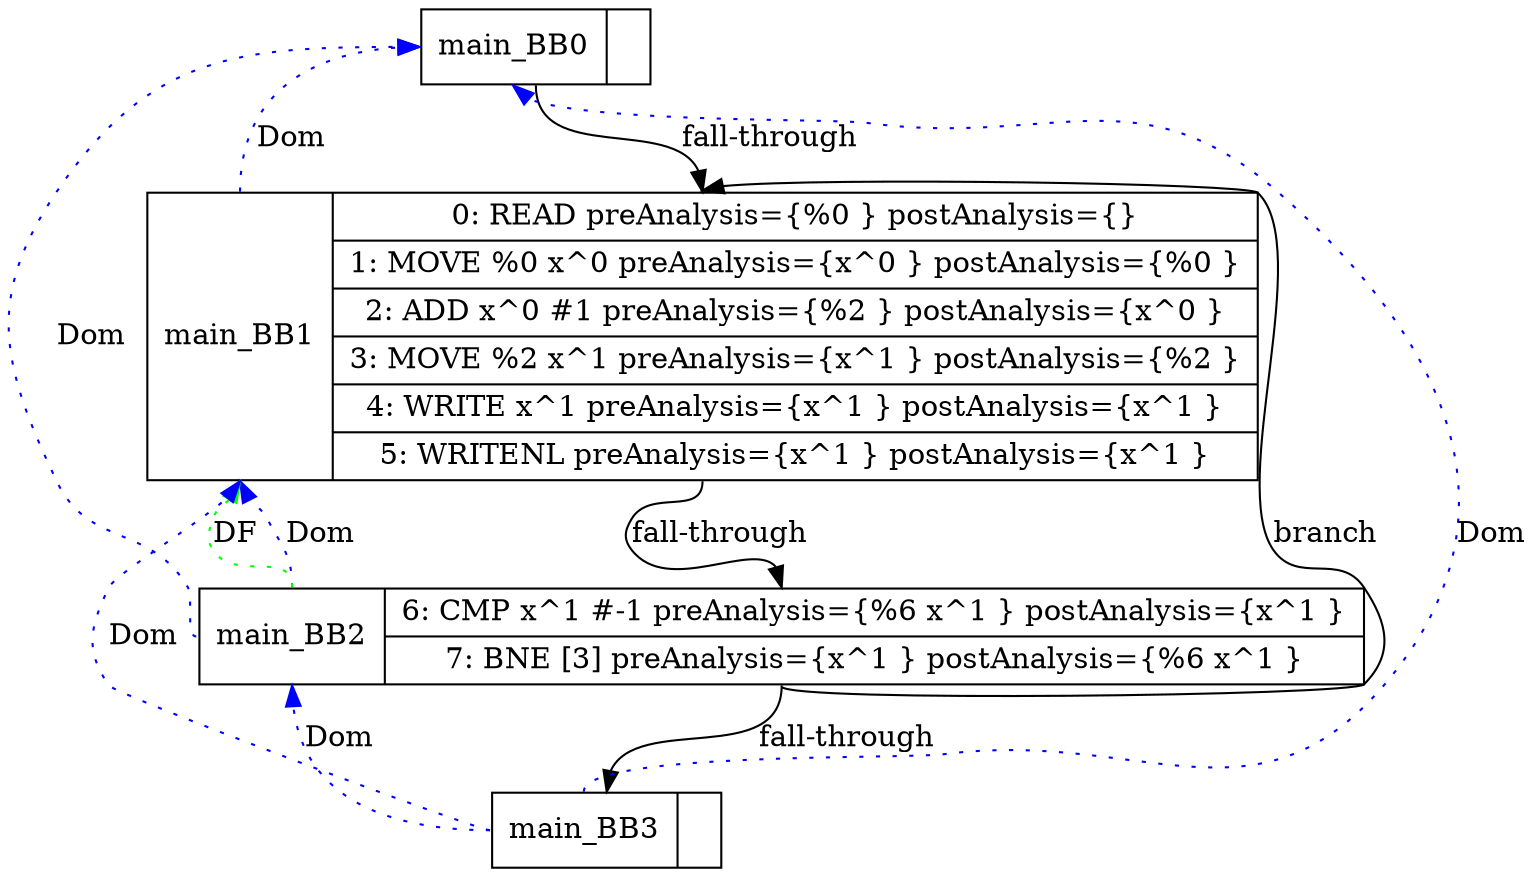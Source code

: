 diGraph G { 
main_BB0 [shape=record, label="<b>main_BB0| {}"];
main_BB1 [shape=record, label="<b>main_BB1| {0: READ  preAnalysis=\{%0 \} postAnalysis=\{\}|1: MOVE %0 x^0 preAnalysis=\{x^0 \} postAnalysis=\{%0 \}|2: ADD x^0 #1 preAnalysis=\{%2 \} postAnalysis=\{x^0 \}|3: MOVE %2 x^1 preAnalysis=\{x^1 \} postAnalysis=\{%2 \}|4: WRITE x^1 preAnalysis=\{x^1 \} postAnalysis=\{x^1 \}|5: WRITENL  preAnalysis=\{x^1 \} postAnalysis=\{x^1 \}}"];
main_BB2 [shape=record, label="<b>main_BB2| {6: CMP x^1 #-1 preAnalysis=\{%6 x^1 \} postAnalysis=\{x^1 \}|7: BNE [3] preAnalysis=\{x^1 \} postAnalysis=\{%6 x^1 \}}"];
main_BB3 [shape=record, label="<b>main_BB3| {}"];

main_BB0:s -> main_BB1:n [label="fall-through"];
main_BB1:s -> main_BB2:n [label="fall-through"];
main_BB2:s -> main_BB1:n [label="branch"];
main_BB2:s -> main_BB3:n [label="fall-through"];
main_BB1:b -> main_BB0:b [color=blue, style=dotted, label="Dom"];
main_BB2:b -> main_BB0:b [color=blue, style=dotted, label="Dom"];
main_BB2:b -> main_BB1:b [color=blue, style=dotted, label="Dom"];
main_BB3:b -> main_BB0:b [color=blue, style=dotted, label="Dom"];
main_BB3:b -> main_BB1:b [color=blue, style=dotted, label="Dom"];
main_BB3:b -> main_BB2:b [color=blue, style=dotted, label="Dom"];
main_BB2:b -> main_BB1:b [color=green, style=dotted, label="DF"];


}